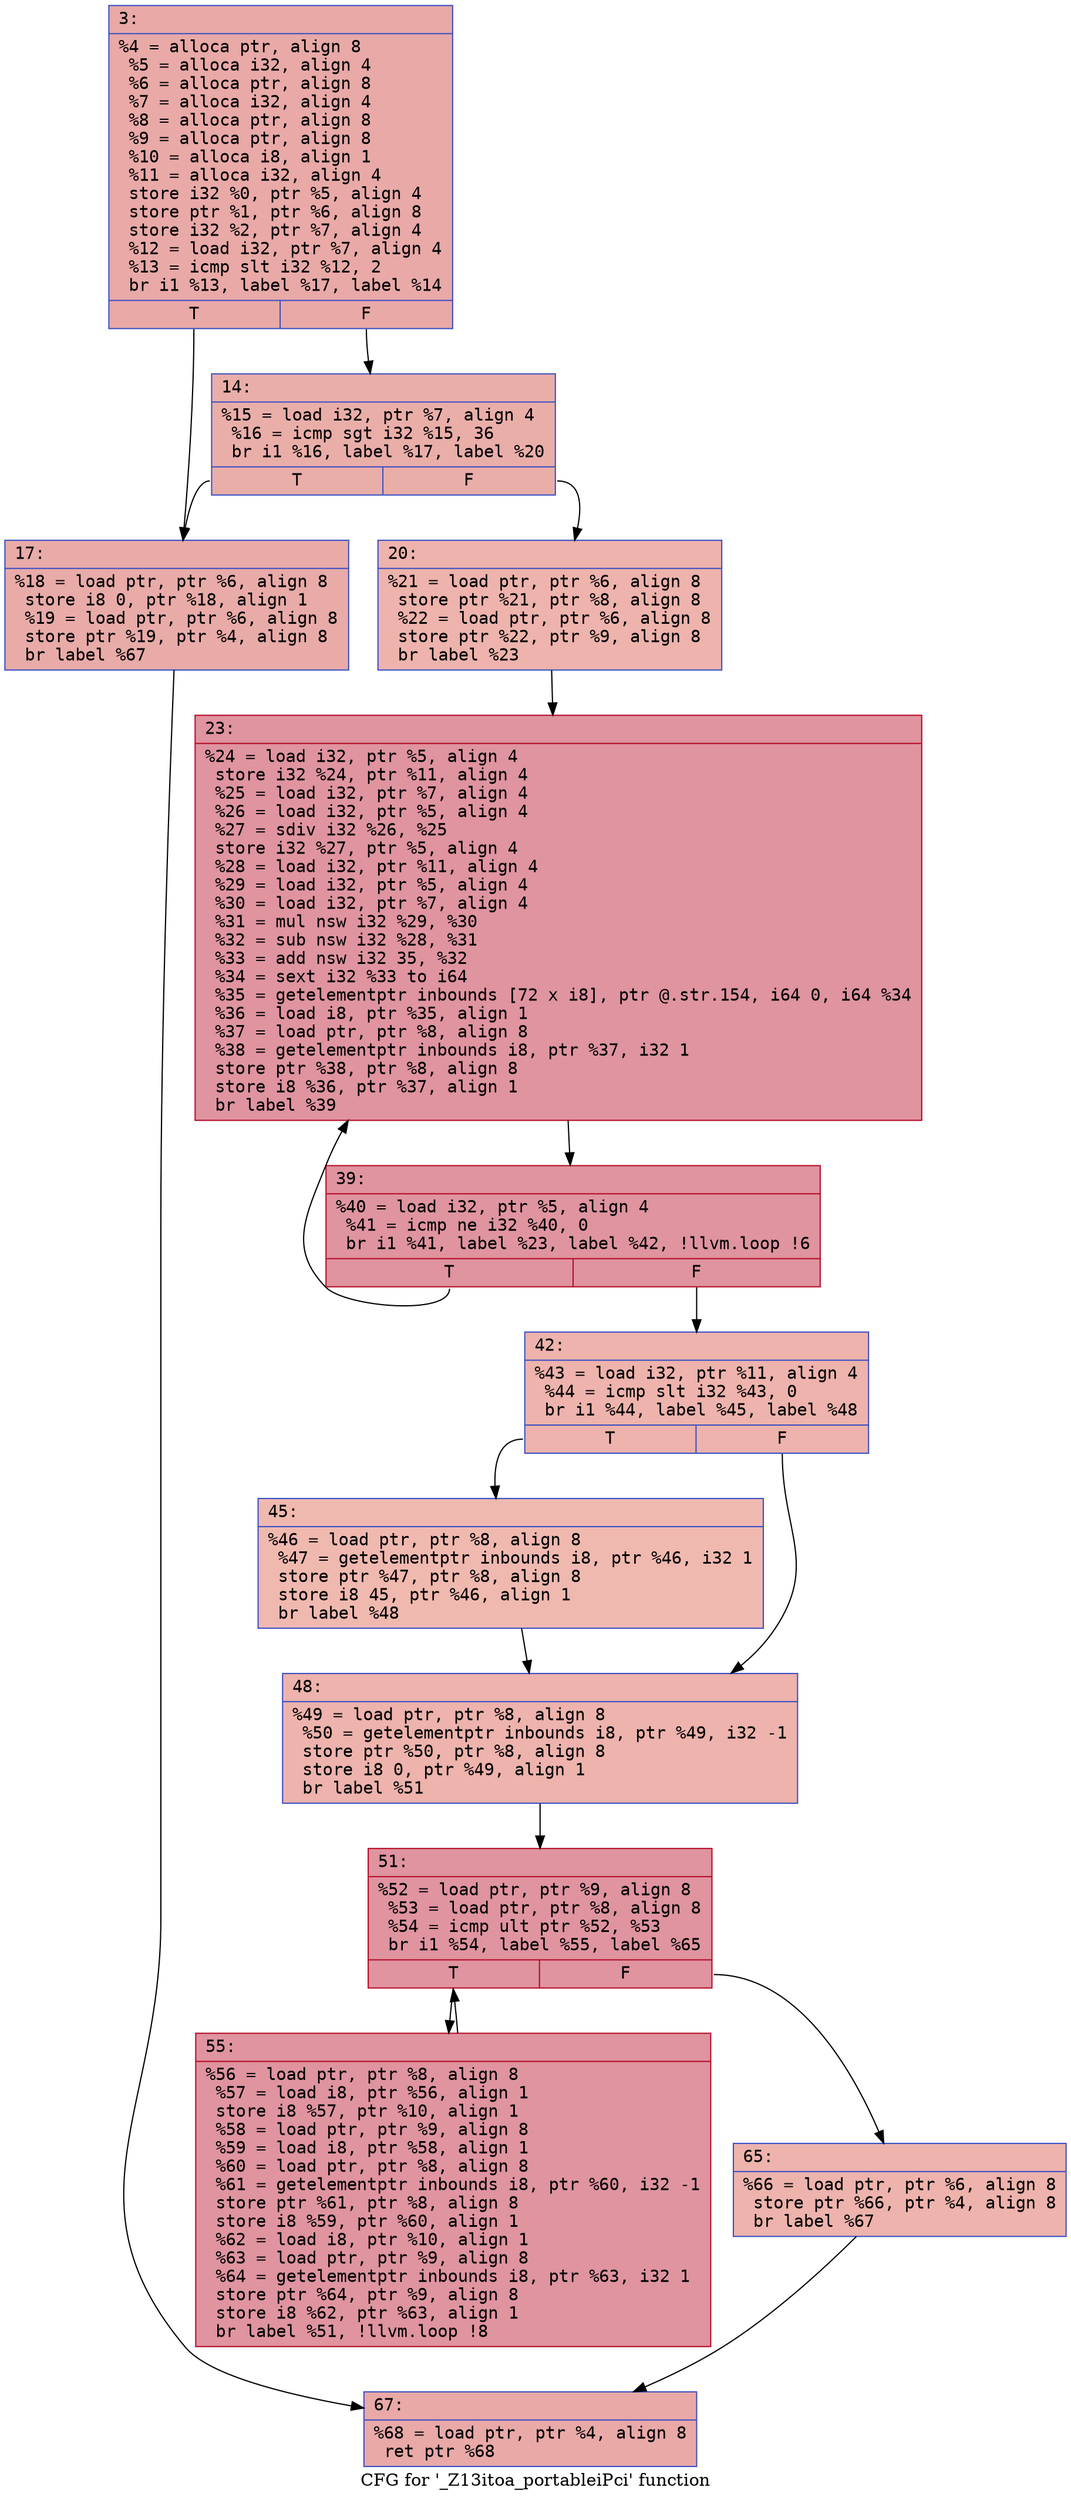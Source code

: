 digraph "CFG for '_Z13itoa_portableiPci' function" {
	label="CFG for '_Z13itoa_portableiPci' function";

	Node0x60000035eda0 [shape=record,color="#3d50c3ff", style=filled, fillcolor="#ca3b3770" fontname="Courier",label="{3:\l|  %4 = alloca ptr, align 8\l  %5 = alloca i32, align 4\l  %6 = alloca ptr, align 8\l  %7 = alloca i32, align 4\l  %8 = alloca ptr, align 8\l  %9 = alloca ptr, align 8\l  %10 = alloca i8, align 1\l  %11 = alloca i32, align 4\l  store i32 %0, ptr %5, align 4\l  store ptr %1, ptr %6, align 8\l  store i32 %2, ptr %7, align 4\l  %12 = load i32, ptr %7, align 4\l  %13 = icmp slt i32 %12, 2\l  br i1 %13, label %17, label %14\l|{<s0>T|<s1>F}}"];
	Node0x60000035eda0:s0 -> Node0x60000035ee40[tooltip="3 -> 17\nProbability 50.00%" ];
	Node0x60000035eda0:s1 -> Node0x60000035edf0[tooltip="3 -> 14\nProbability 50.00%" ];
	Node0x60000035edf0 [shape=record,color="#3d50c3ff", style=filled, fillcolor="#d0473d70" fontname="Courier",label="{14:\l|  %15 = load i32, ptr %7, align 4\l  %16 = icmp sgt i32 %15, 36\l  br i1 %16, label %17, label %20\l|{<s0>T|<s1>F}}"];
	Node0x60000035edf0:s0 -> Node0x60000035ee40[tooltip="14 -> 17\nProbability 50.00%" ];
	Node0x60000035edf0:s1 -> Node0x60000035ee90[tooltip="14 -> 20\nProbability 50.00%" ];
	Node0x60000035ee40 [shape=record,color="#3d50c3ff", style=filled, fillcolor="#cc403a70" fontname="Courier",label="{17:\l|  %18 = load ptr, ptr %6, align 8\l  store i8 0, ptr %18, align 1\l  %19 = load ptr, ptr %6, align 8\l  store ptr %19, ptr %4, align 8\l  br label %67\l}"];
	Node0x60000035ee40 -> Node0x60000035f160[tooltip="17 -> 67\nProbability 100.00%" ];
	Node0x60000035ee90 [shape=record,color="#3d50c3ff", style=filled, fillcolor="#d6524470" fontname="Courier",label="{20:\l|  %21 = load ptr, ptr %6, align 8\l  store ptr %21, ptr %8, align 8\l  %22 = load ptr, ptr %6, align 8\l  store ptr %22, ptr %9, align 8\l  br label %23\l}"];
	Node0x60000035ee90 -> Node0x60000035eee0[tooltip="20 -> 23\nProbability 100.00%" ];
	Node0x60000035eee0 [shape=record,color="#b70d28ff", style=filled, fillcolor="#b70d2870" fontname="Courier",label="{23:\l|  %24 = load i32, ptr %5, align 4\l  store i32 %24, ptr %11, align 4\l  %25 = load i32, ptr %7, align 4\l  %26 = load i32, ptr %5, align 4\l  %27 = sdiv i32 %26, %25\l  store i32 %27, ptr %5, align 4\l  %28 = load i32, ptr %11, align 4\l  %29 = load i32, ptr %5, align 4\l  %30 = load i32, ptr %7, align 4\l  %31 = mul nsw i32 %29, %30\l  %32 = sub nsw i32 %28, %31\l  %33 = add nsw i32 35, %32\l  %34 = sext i32 %33 to i64\l  %35 = getelementptr inbounds [72 x i8], ptr @.str.154, i64 0, i64 %34\l  %36 = load i8, ptr %35, align 1\l  %37 = load ptr, ptr %8, align 8\l  %38 = getelementptr inbounds i8, ptr %37, i32 1\l  store ptr %38, ptr %8, align 8\l  store i8 %36, ptr %37, align 1\l  br label %39\l}"];
	Node0x60000035eee0 -> Node0x60000035ef30[tooltip="23 -> 39\nProbability 100.00%" ];
	Node0x60000035ef30 [shape=record,color="#b70d28ff", style=filled, fillcolor="#b70d2870" fontname="Courier",label="{39:\l|  %40 = load i32, ptr %5, align 4\l  %41 = icmp ne i32 %40, 0\l  br i1 %41, label %23, label %42, !llvm.loop !6\l|{<s0>T|<s1>F}}"];
	Node0x60000035ef30:s0 -> Node0x60000035eee0[tooltip="39 -> 23\nProbability 96.88%" ];
	Node0x60000035ef30:s1 -> Node0x60000035ef80[tooltip="39 -> 42\nProbability 3.12%" ];
	Node0x60000035ef80 [shape=record,color="#3d50c3ff", style=filled, fillcolor="#d6524470" fontname="Courier",label="{42:\l|  %43 = load i32, ptr %11, align 4\l  %44 = icmp slt i32 %43, 0\l  br i1 %44, label %45, label %48\l|{<s0>T|<s1>F}}"];
	Node0x60000035ef80:s0 -> Node0x60000035efd0[tooltip="42 -> 45\nProbability 37.50%" ];
	Node0x60000035ef80:s1 -> Node0x60000035f020[tooltip="42 -> 48\nProbability 62.50%" ];
	Node0x60000035efd0 [shape=record,color="#3d50c3ff", style=filled, fillcolor="#de614d70" fontname="Courier",label="{45:\l|  %46 = load ptr, ptr %8, align 8\l  %47 = getelementptr inbounds i8, ptr %46, i32 1\l  store ptr %47, ptr %8, align 8\l  store i8 45, ptr %46, align 1\l  br label %48\l}"];
	Node0x60000035efd0 -> Node0x60000035f020[tooltip="45 -> 48\nProbability 100.00%" ];
	Node0x60000035f020 [shape=record,color="#3d50c3ff", style=filled, fillcolor="#d6524470" fontname="Courier",label="{48:\l|  %49 = load ptr, ptr %8, align 8\l  %50 = getelementptr inbounds i8, ptr %49, i32 -1\l  store ptr %50, ptr %8, align 8\l  store i8 0, ptr %49, align 1\l  br label %51\l}"];
	Node0x60000035f020 -> Node0x60000035f070[tooltip="48 -> 51\nProbability 100.00%" ];
	Node0x60000035f070 [shape=record,color="#b70d28ff", style=filled, fillcolor="#b70d2870" fontname="Courier",label="{51:\l|  %52 = load ptr, ptr %9, align 8\l  %53 = load ptr, ptr %8, align 8\l  %54 = icmp ult ptr %52, %53\l  br i1 %54, label %55, label %65\l|{<s0>T|<s1>F}}"];
	Node0x60000035f070:s0 -> Node0x60000035f0c0[tooltip="51 -> 55\nProbability 96.88%" ];
	Node0x60000035f070:s1 -> Node0x60000035f110[tooltip="51 -> 65\nProbability 3.12%" ];
	Node0x60000035f0c0 [shape=record,color="#b70d28ff", style=filled, fillcolor="#b70d2870" fontname="Courier",label="{55:\l|  %56 = load ptr, ptr %8, align 8\l  %57 = load i8, ptr %56, align 1\l  store i8 %57, ptr %10, align 1\l  %58 = load ptr, ptr %9, align 8\l  %59 = load i8, ptr %58, align 1\l  %60 = load ptr, ptr %8, align 8\l  %61 = getelementptr inbounds i8, ptr %60, i32 -1\l  store ptr %61, ptr %8, align 8\l  store i8 %59, ptr %60, align 1\l  %62 = load i8, ptr %10, align 1\l  %63 = load ptr, ptr %9, align 8\l  %64 = getelementptr inbounds i8, ptr %63, i32 1\l  store ptr %64, ptr %9, align 8\l  store i8 %62, ptr %63, align 1\l  br label %51, !llvm.loop !8\l}"];
	Node0x60000035f0c0 -> Node0x60000035f070[tooltip="55 -> 51\nProbability 100.00%" ];
	Node0x60000035f110 [shape=record,color="#3d50c3ff", style=filled, fillcolor="#d6524470" fontname="Courier",label="{65:\l|  %66 = load ptr, ptr %6, align 8\l  store ptr %66, ptr %4, align 8\l  br label %67\l}"];
	Node0x60000035f110 -> Node0x60000035f160[tooltip="65 -> 67\nProbability 100.00%" ];
	Node0x60000035f160 [shape=record,color="#3d50c3ff", style=filled, fillcolor="#ca3b3770" fontname="Courier",label="{67:\l|  %68 = load ptr, ptr %4, align 8\l  ret ptr %68\l}"];
}
